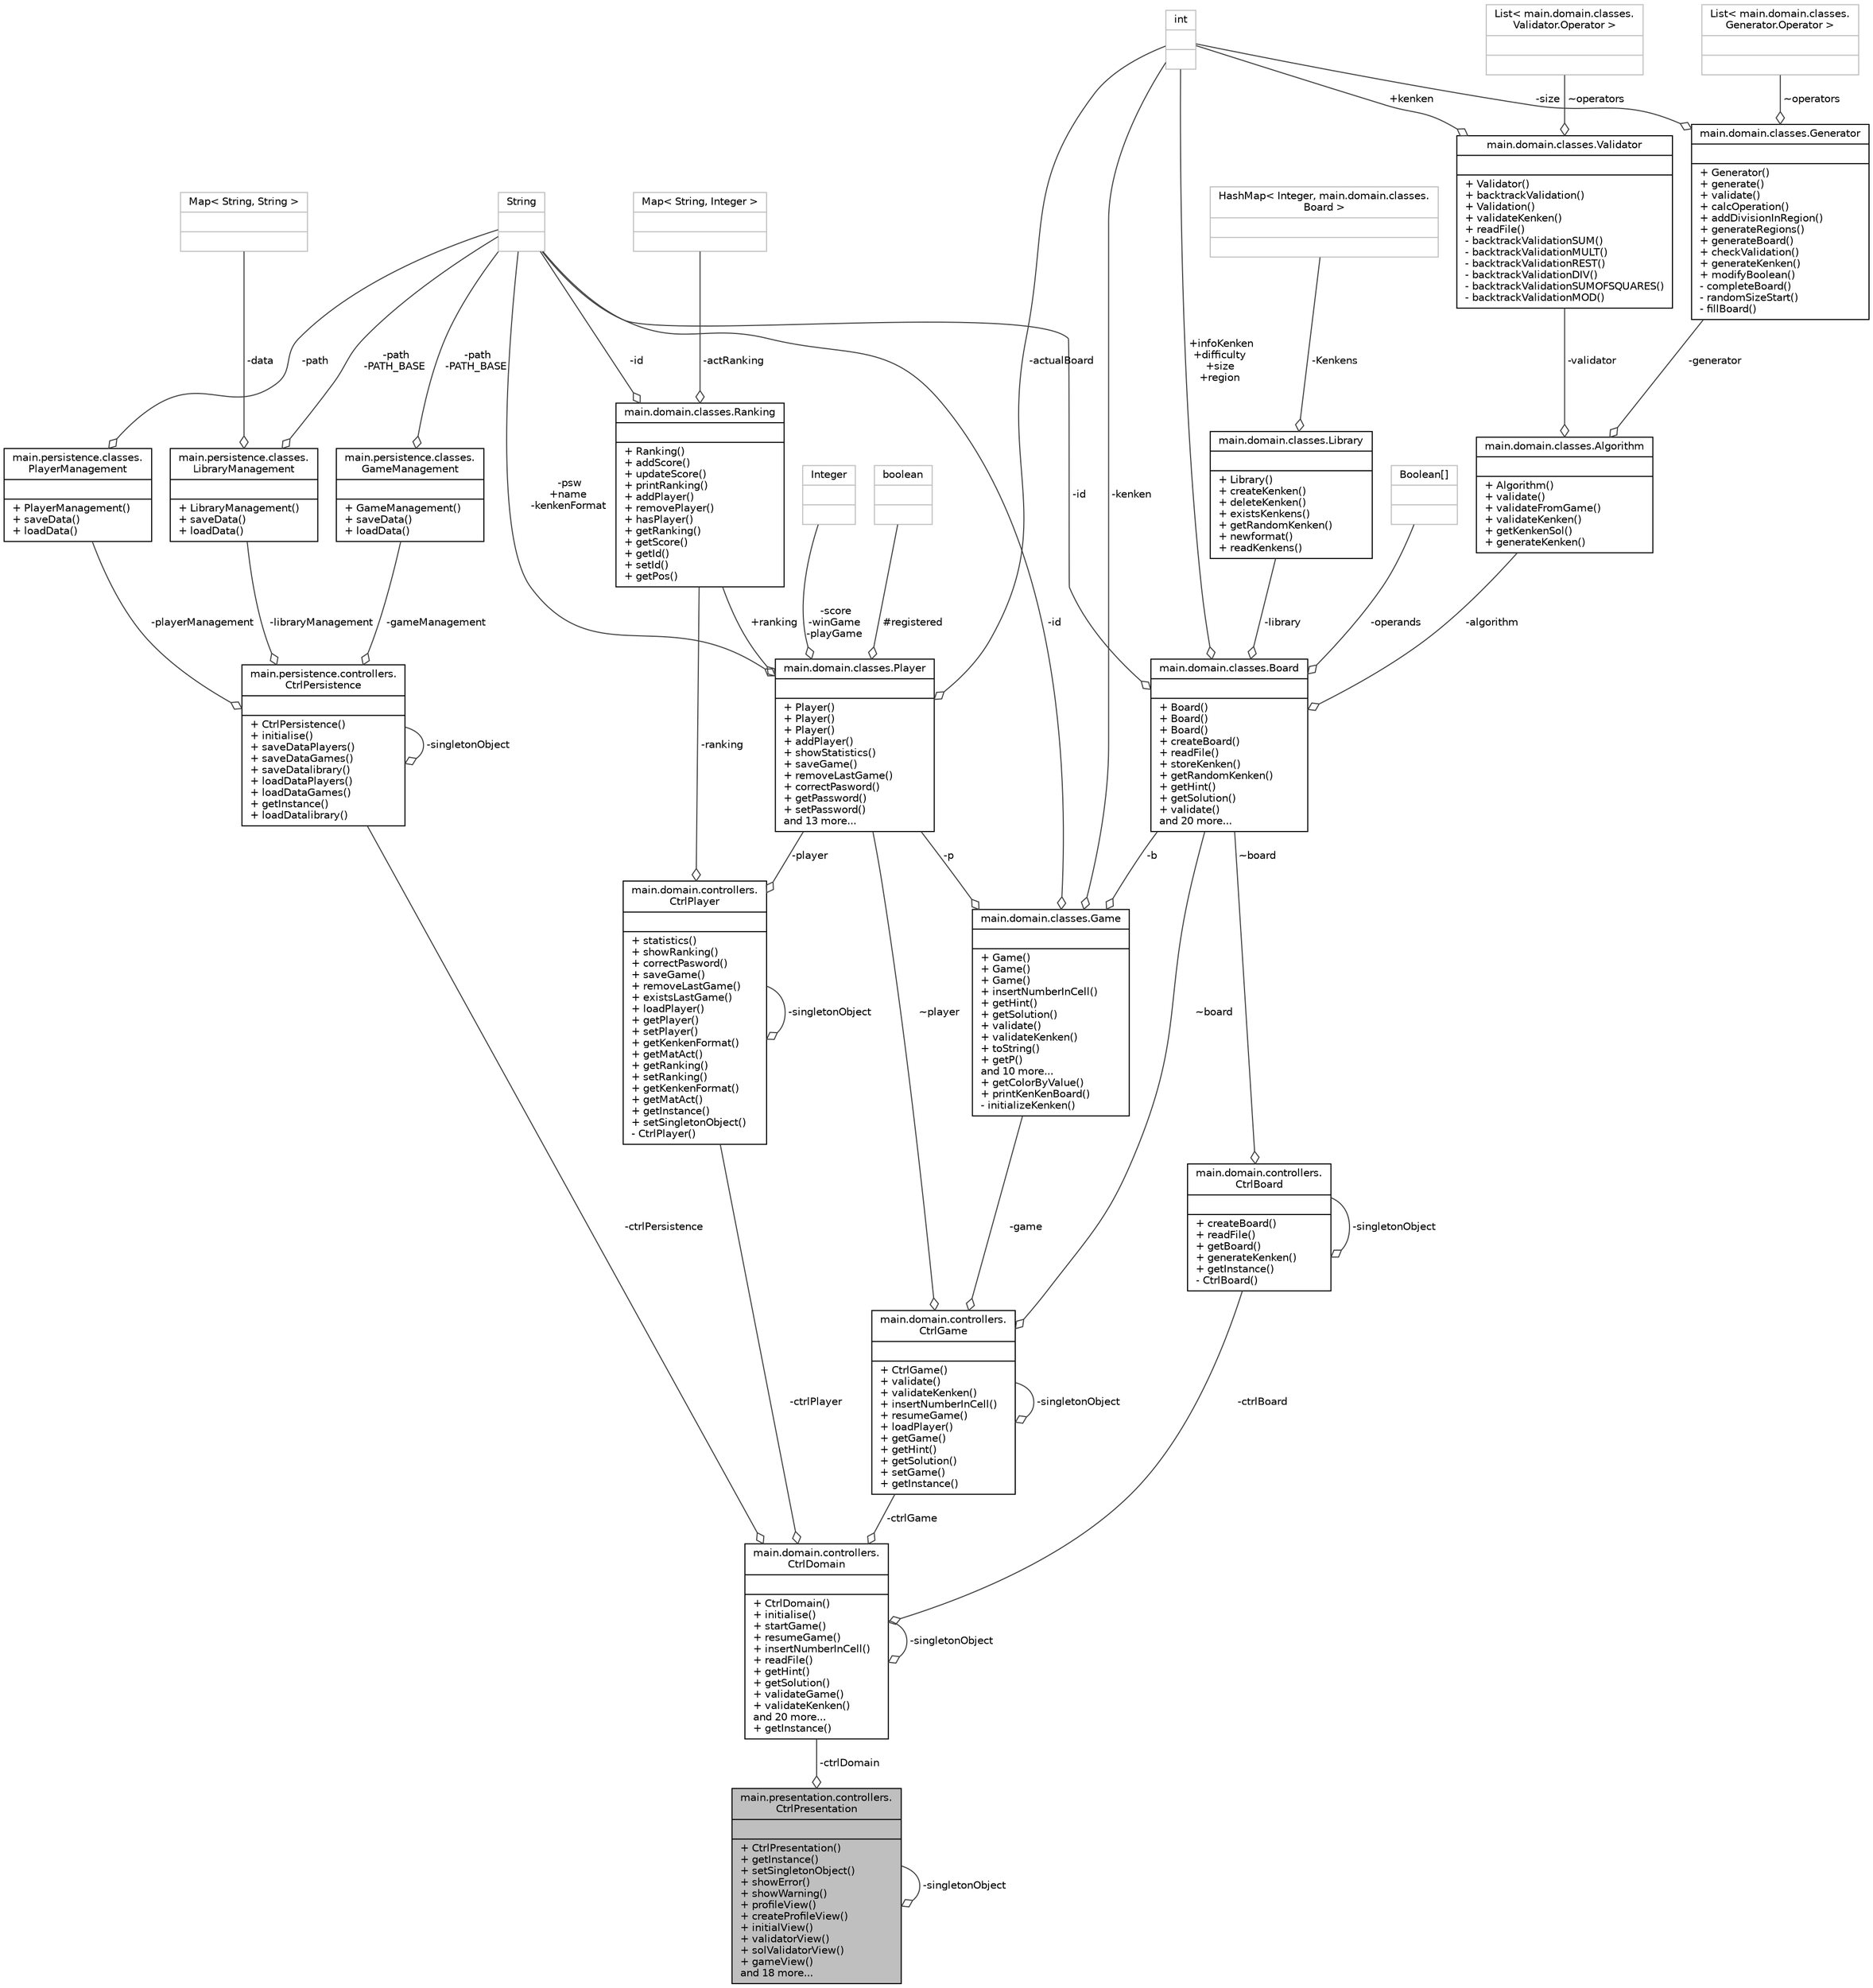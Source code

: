 digraph "main.presentation.controllers.CtrlPresentation"
{
 // INTERACTIVE_SVG=YES
 // LATEX_PDF_SIZE
  edge [fontname="Helvetica",fontsize="10",labelfontname="Helvetica",labelfontsize="10"];
  node [fontname="Helvetica",fontsize="10",shape=record];
  Node1 [label="{main.presentation.controllers.\lCtrlPresentation\n||+ CtrlPresentation()\l+ getInstance()\l+ setSingletonObject()\l+ showError()\l+ showWarning()\l+ profileView()\l+ createProfileView()\l+ initialView()\l+ validatorView()\l+ solValidatorView()\l+ gameView()\land 18 more...\l}",height=0.2,width=0.4,color="black", fillcolor="grey75", style="filled", fontcolor="black",tooltip=" "];
  Node2 -> Node1 [color="grey25",fontsize="10",style="solid",label=" -ctrlDomain" ,arrowhead="odiamond",fontname="Helvetica"];
  Node2 [label="{main.domain.controllers.\lCtrlDomain\n||+ CtrlDomain()\l+ initialise()\l+ startGame()\l+ resumeGame()\l+ insertNumberInCell()\l+ readFile()\l+ getHint()\l+ getSolution()\l+ validateGame()\l+ validateKenken()\land 20 more...\l+ getInstance()\l}",height=0.2,width=0.4,color="black", fillcolor="white", style="filled",URL="$classmain_1_1domain_1_1controllers_1_1CtrlDomain.html",tooltip=" "];
  Node2 -> Node2 [color="grey25",fontsize="10",style="solid",label=" -singletonObject" ,arrowhead="odiamond",fontname="Helvetica"];
  Node3 -> Node2 [color="grey25",fontsize="10",style="solid",label=" -ctrlPersistence" ,arrowhead="odiamond",fontname="Helvetica"];
  Node3 [label="{main.persistence.controllers.\lCtrlPersistence\n||+ CtrlPersistence()\l+ initialise()\l+ saveDataPlayers()\l+ saveDataGames()\l+ saveDatalibrary()\l+ loadDataPlayers()\l+ loadDataGames()\l+ getInstance()\l+ loadDatalibrary()\l}",height=0.2,width=0.4,color="black", fillcolor="white", style="filled",URL="$classmain_1_1persistence_1_1controllers_1_1CtrlPersistence.html",tooltip=" "];
  Node4 -> Node3 [color="grey25",fontsize="10",style="solid",label=" -playerManagement" ,arrowhead="odiamond",fontname="Helvetica"];
  Node4 [label="{main.persistence.classes.\lPlayerManagement\n||+ PlayerManagement()\l+ saveData()\l+ loadData()\l}",height=0.2,width=0.4,color="black", fillcolor="white", style="filled",URL="$classmain_1_1persistence_1_1classes_1_1PlayerManagement.html",tooltip=" "];
  Node5 -> Node4 [color="grey25",fontsize="10",style="solid",label=" -path" ,arrowhead="odiamond",fontname="Helvetica"];
  Node5 [label="{String\n||}",height=0.2,width=0.4,color="grey75", fillcolor="white", style="filled",tooltip=" "];
  Node3 -> Node3 [color="grey25",fontsize="10",style="solid",label=" -singletonObject" ,arrowhead="odiamond",fontname="Helvetica"];
  Node6 -> Node3 [color="grey25",fontsize="10",style="solid",label=" -libraryManagement" ,arrowhead="odiamond",fontname="Helvetica"];
  Node6 [label="{main.persistence.classes.\lLibraryManagement\n||+ LibraryManagement()\l+ saveData()\l+ loadData()\l}",height=0.2,width=0.4,color="black", fillcolor="white", style="filled",URL="$classmain_1_1persistence_1_1classes_1_1LibraryManagement.html",tooltip=" "];
  Node5 -> Node6 [color="grey25",fontsize="10",style="solid",label=" -path\n-PATH_BASE" ,arrowhead="odiamond",fontname="Helvetica"];
  Node7 -> Node6 [color="grey25",fontsize="10",style="solid",label=" -data" ,arrowhead="odiamond",fontname="Helvetica"];
  Node7 [label="{Map\< String, String \>\n||}",height=0.2,width=0.4,color="grey75", fillcolor="white", style="filled",tooltip=" "];
  Node8 -> Node3 [color="grey25",fontsize="10",style="solid",label=" -gameManagement" ,arrowhead="odiamond",fontname="Helvetica"];
  Node8 [label="{main.persistence.classes.\lGameManagement\n||+ GameManagement()\l+ saveData()\l+ loadData()\l}",height=0.2,width=0.4,color="black", fillcolor="white", style="filled",URL="$classmain_1_1persistence_1_1classes_1_1GameManagement.html",tooltip=" "];
  Node5 -> Node8 [color="grey25",fontsize="10",style="solid",label=" -path\n-PATH_BASE" ,arrowhead="odiamond",fontname="Helvetica"];
  Node9 -> Node2 [color="grey25",fontsize="10",style="solid",label=" -ctrlGame" ,arrowhead="odiamond",fontname="Helvetica"];
  Node9 [label="{main.domain.controllers.\lCtrlGame\n||+ CtrlGame()\l+ validate()\l+ validateKenken()\l+ insertNumberInCell()\l+ resumeGame()\l+ loadPlayer()\l+ getGame()\l+ getHint()\l+ getSolution()\l+ setGame()\l+ getInstance()\l}",height=0.2,width=0.4,color="black", fillcolor="white", style="filled",URL="$classmain_1_1domain_1_1controllers_1_1CtrlGame.html",tooltip=" "];
  Node10 -> Node9 [color="grey25",fontsize="10",style="solid",label=" -game" ,arrowhead="odiamond",fontname="Helvetica"];
  Node10 [label="{main.domain.classes.Game\n||+ Game()\l+ Game()\l+ Game()\l+ insertNumberInCell()\l+ getHint()\l+ getSolution()\l+ validate()\l+ validateKenken()\l+ toString()\l+ getP()\land 10 more...\l+ getColorByValue()\l+ printKenKenBoard()\l- initializeKenken()\l}",height=0.2,width=0.4,color="black", fillcolor="white", style="filled",URL="$classmain_1_1domain_1_1classes_1_1Game.html",tooltip=" "];
  Node5 -> Node10 [color="grey25",fontsize="10",style="solid",label=" -id" ,arrowhead="odiamond",fontname="Helvetica"];
  Node11 -> Node10 [color="grey25",fontsize="10",style="solid",label=" -p" ,arrowhead="odiamond",fontname="Helvetica"];
  Node11 [label="{main.domain.classes.Player\n||+ Player()\l+ Player()\l+ Player()\l+ addPlayer()\l+ showStatistics()\l+ saveGame()\l+ removeLastGame()\l+ correctPasword()\l+ getPassword()\l+ setPassword()\land 13 more...\l}",height=0.2,width=0.4,color="black", fillcolor="white", style="filled",URL="$classmain_1_1domain_1_1classes_1_1Player.html",tooltip=" "];
  Node12 -> Node11 [color="grey25",fontsize="10",style="solid",label=" -score\n-winGame\n-playGame" ,arrowhead="odiamond",fontname="Helvetica"];
  Node12 [label="{Integer\n||}",height=0.2,width=0.4,color="grey75", fillcolor="white", style="filled",tooltip=" "];
  Node5 -> Node11 [color="grey25",fontsize="10",style="solid",label=" -psw\n+name\n-kenkenFormat" ,arrowhead="odiamond",fontname="Helvetica"];
  Node13 -> Node11 [color="grey25",fontsize="10",style="solid",label=" +ranking" ,arrowhead="odiamond",fontname="Helvetica"];
  Node13 [label="{main.domain.classes.Ranking\n||+ Ranking()\l+ addScore()\l+ updateScore()\l+ printRanking()\l+ addPlayer()\l+ removePlayer()\l+ hasPlayer()\l+ getRanking()\l+ getScore()\l+ getId()\l+ setId()\l+ getPos()\l}",height=0.2,width=0.4,color="black", fillcolor="white", style="filled",URL="$classmain_1_1domain_1_1classes_1_1Ranking.html",tooltip=" "];
  Node5 -> Node13 [color="grey25",fontsize="10",style="solid",label=" -id" ,arrowhead="odiamond",fontname="Helvetica"];
  Node14 -> Node13 [color="grey25",fontsize="10",style="solid",label=" -actRanking" ,arrowhead="odiamond",fontname="Helvetica"];
  Node14 [label="{Map\< String, Integer \>\n||}",height=0.2,width=0.4,color="grey75", fillcolor="white", style="filled",tooltip=" "];
  Node15 -> Node11 [color="grey25",fontsize="10",style="solid",label=" -actualBoard" ,arrowhead="odiamond",fontname="Helvetica"];
  Node15 [label="{int\n||}",height=0.2,width=0.4,color="grey75", fillcolor="white", style="filled",tooltip=" "];
  Node16 -> Node11 [color="grey25",fontsize="10",style="solid",label=" #registered" ,arrowhead="odiamond",fontname="Helvetica"];
  Node16 [label="{boolean\n||}",height=0.2,width=0.4,color="grey75", fillcolor="white", style="filled",tooltip=" "];
  Node15 -> Node10 [color="grey25",fontsize="10",style="solid",label=" -kenken" ,arrowhead="odiamond",fontname="Helvetica"];
  Node17 -> Node10 [color="grey25",fontsize="10",style="solid",label=" -b" ,arrowhead="odiamond",fontname="Helvetica"];
  Node17 [label="{main.domain.classes.Board\n||+ Board()\l+ Board()\l+ Board()\l+ createBoard()\l+ readFile()\l+ storeKenken()\l+ getRandomKenken()\l+ getHint()\l+ getSolution()\l+ validate()\land 20 more...\l}",height=0.2,width=0.4,color="black", fillcolor="white", style="filled",URL="$classmain_1_1domain_1_1classes_1_1Board.html",tooltip=" "];
  Node5 -> Node17 [color="grey25",fontsize="10",style="solid",label=" -id" ,arrowhead="odiamond",fontname="Helvetica"];
  Node18 -> Node17 [color="grey25",fontsize="10",style="solid",label=" -library" ,arrowhead="odiamond",fontname="Helvetica"];
  Node18 [label="{main.domain.classes.Library\n||+ Library()\l+ createKenken()\l+ deleteKenken()\l+ existsKenkens()\l+ getRandomKenken()\l+ newformat()\l+ readKenkens()\l}",height=0.2,width=0.4,color="black", fillcolor="white", style="filled",URL="$classmain_1_1domain_1_1classes_1_1Library.html",tooltip=" "];
  Node19 -> Node18 [color="grey25",fontsize="10",style="solid",label=" -Kenkens" ,arrowhead="odiamond",fontname="Helvetica"];
  Node19 [label="{HashMap\< Integer, main.domain.classes.\lBoard \>\n||}",height=0.2,width=0.4,color="grey75", fillcolor="white", style="filled",tooltip=" "];
  Node15 -> Node17 [color="grey25",fontsize="10",style="solid",label=" +infoKenken\n+difficulty\n+size\n+region" ,arrowhead="odiamond",fontname="Helvetica"];
  Node20 -> Node17 [color="grey25",fontsize="10",style="solid",label=" -operands" ,arrowhead="odiamond",fontname="Helvetica"];
  Node20 [label="{Boolean[]\n||}",height=0.2,width=0.4,color="grey75", fillcolor="white", style="filled",tooltip=" "];
  Node21 -> Node17 [color="grey25",fontsize="10",style="solid",label=" -algorithm" ,arrowhead="odiamond",fontname="Helvetica"];
  Node21 [label="{main.domain.classes.Algorithm\n||+ Algorithm()\l+ validate()\l+ validateFromGame()\l+ validateKenken()\l+ getKenkenSol()\l+ generateKenken()\l}",height=0.2,width=0.4,color="black", fillcolor="white", style="filled",URL="$classmain_1_1domain_1_1classes_1_1Algorithm.html",tooltip=" "];
  Node22 -> Node21 [color="grey25",fontsize="10",style="solid",label=" -validator" ,arrowhead="odiamond",fontname="Helvetica"];
  Node22 [label="{main.domain.classes.Validator\n||+ Validator()\l+ backtrackValidation()\l+ Validation()\l+ validateKenken()\l+ readFile()\l- backtrackValidationSUM()\l- backtrackValidationMULT()\l- backtrackValidationREST()\l- backtrackValidationDIV()\l- backtrackValidationSUMOFSQUARES()\l- backtrackValidationMOD()\l}",height=0.2,width=0.4,color="black", fillcolor="white", style="filled",URL="$classmain_1_1domain_1_1classes_1_1Validator.html",tooltip=" "];
  Node23 -> Node22 [color="grey25",fontsize="10",style="solid",label=" ~operators" ,arrowhead="odiamond",fontname="Helvetica"];
  Node23 [label="{List\< main.domain.classes.\lValidator.Operator \>\n||}",height=0.2,width=0.4,color="grey75", fillcolor="white", style="filled",tooltip=" "];
  Node15 -> Node22 [color="grey25",fontsize="10",style="solid",label=" +kenken" ,arrowhead="odiamond",fontname="Helvetica"];
  Node24 -> Node21 [color="grey25",fontsize="10",style="solid",label=" -generator" ,arrowhead="odiamond",fontname="Helvetica"];
  Node24 [label="{main.domain.classes.Generator\n||+ Generator()\l+ generate()\l+ validate()\l+ calcOperation()\l+ addDivisionInRegion()\l+ generateRegions()\l+ generateBoard()\l+ checkValidation()\l+ generateKenken()\l+ modifyBoolean()\l- completeBoard()\l- randomSizeStart()\l- fillBoard()\l}",height=0.2,width=0.4,color="black", fillcolor="white", style="filled",URL="$classmain_1_1domain_1_1classes_1_1Generator.html",tooltip=" "];
  Node15 -> Node24 [color="grey25",fontsize="10",style="solid",label=" -size" ,arrowhead="odiamond",fontname="Helvetica"];
  Node25 -> Node24 [color="grey25",fontsize="10",style="solid",label=" ~operators" ,arrowhead="odiamond",fontname="Helvetica"];
  Node25 [label="{List\< main.domain.classes.\lGenerator.Operator \>\n||}",height=0.2,width=0.4,color="grey75", fillcolor="white", style="filled",tooltip=" "];
  Node11 -> Node9 [color="grey25",fontsize="10",style="solid",label=" ~player" ,arrowhead="odiamond",fontname="Helvetica"];
  Node9 -> Node9 [color="grey25",fontsize="10",style="solid",label=" -singletonObject" ,arrowhead="odiamond",fontname="Helvetica"];
  Node17 -> Node9 [color="grey25",fontsize="10",style="solid",label=" ~board" ,arrowhead="odiamond",fontname="Helvetica"];
  Node26 -> Node2 [color="grey25",fontsize="10",style="solid",label=" -ctrlBoard" ,arrowhead="odiamond",fontname="Helvetica"];
  Node26 [label="{main.domain.controllers.\lCtrlBoard\n||+ createBoard()\l+ readFile()\l+ getBoard()\l+ generateKenken()\l+ getInstance()\l- CtrlBoard()\l}",height=0.2,width=0.4,color="black", fillcolor="white", style="filled",URL="$classmain_1_1domain_1_1controllers_1_1CtrlBoard.html",tooltip=" "];
  Node17 -> Node26 [color="grey25",fontsize="10",style="solid",label=" ~board" ,arrowhead="odiamond",fontname="Helvetica"];
  Node26 -> Node26 [color="grey25",fontsize="10",style="solid",label=" -singletonObject" ,arrowhead="odiamond",fontname="Helvetica"];
  Node27 -> Node2 [color="grey25",fontsize="10",style="solid",label=" -ctrlPlayer" ,arrowhead="odiamond",fontname="Helvetica"];
  Node27 [label="{main.domain.controllers.\lCtrlPlayer\n||+ statistics()\l+ showRanking()\l+ correctPasword()\l+ saveGame()\l+ removeLastGame()\l+ existsLastGame()\l+ loadPlayer()\l+ getPlayer()\l+ setPlayer()\l+ getKenkenFormat()\l+ getMatAct()\l+ getRanking()\l+ setRanking()\l+ getKenkenFormat()\l+ getMatAct()\l+ getInstance()\l+ setSingletonObject()\l- CtrlPlayer()\l}",height=0.2,width=0.4,color="black", fillcolor="white", style="filled",URL="$classmain_1_1domain_1_1controllers_1_1CtrlPlayer.html",tooltip=" "];
  Node11 -> Node27 [color="grey25",fontsize="10",style="solid",label=" -player" ,arrowhead="odiamond",fontname="Helvetica"];
  Node13 -> Node27 [color="grey25",fontsize="10",style="solid",label=" -ranking" ,arrowhead="odiamond",fontname="Helvetica"];
  Node27 -> Node27 [color="grey25",fontsize="10",style="solid",label=" -singletonObject" ,arrowhead="odiamond",fontname="Helvetica"];
  Node1 -> Node1 [color="grey25",fontsize="10",style="solid",label=" -singletonObject" ,arrowhead="odiamond",fontname="Helvetica"];
}
